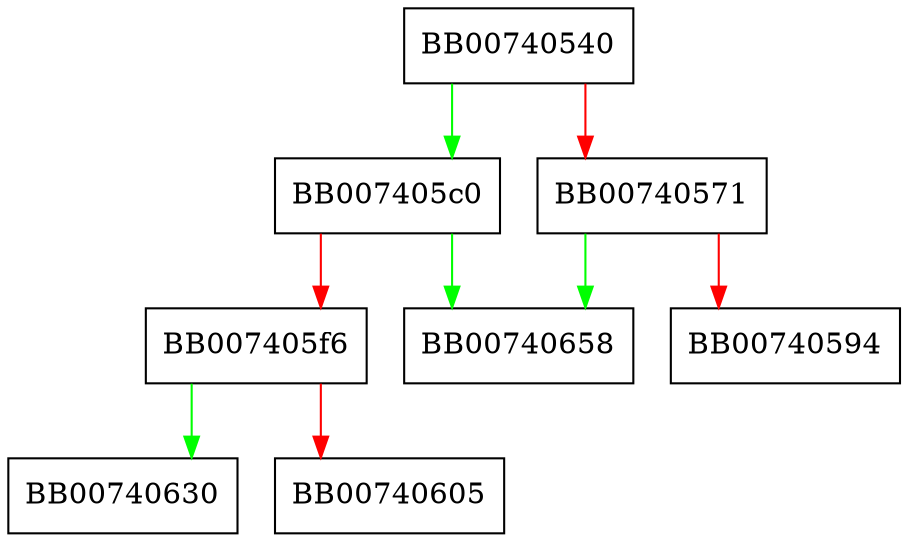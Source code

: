 digraph dlfcn_name_converter {
  node [shape="box"];
  graph [splines=ortho];
  BB00740540 -> BB007405c0 [color="green"];
  BB00740540 -> BB00740571 [color="red"];
  BB00740571 -> BB00740658 [color="green"];
  BB00740571 -> BB00740594 [color="red"];
  BB007405c0 -> BB00740658 [color="green"];
  BB007405c0 -> BB007405f6 [color="red"];
  BB007405f6 -> BB00740630 [color="green"];
  BB007405f6 -> BB00740605 [color="red"];
}